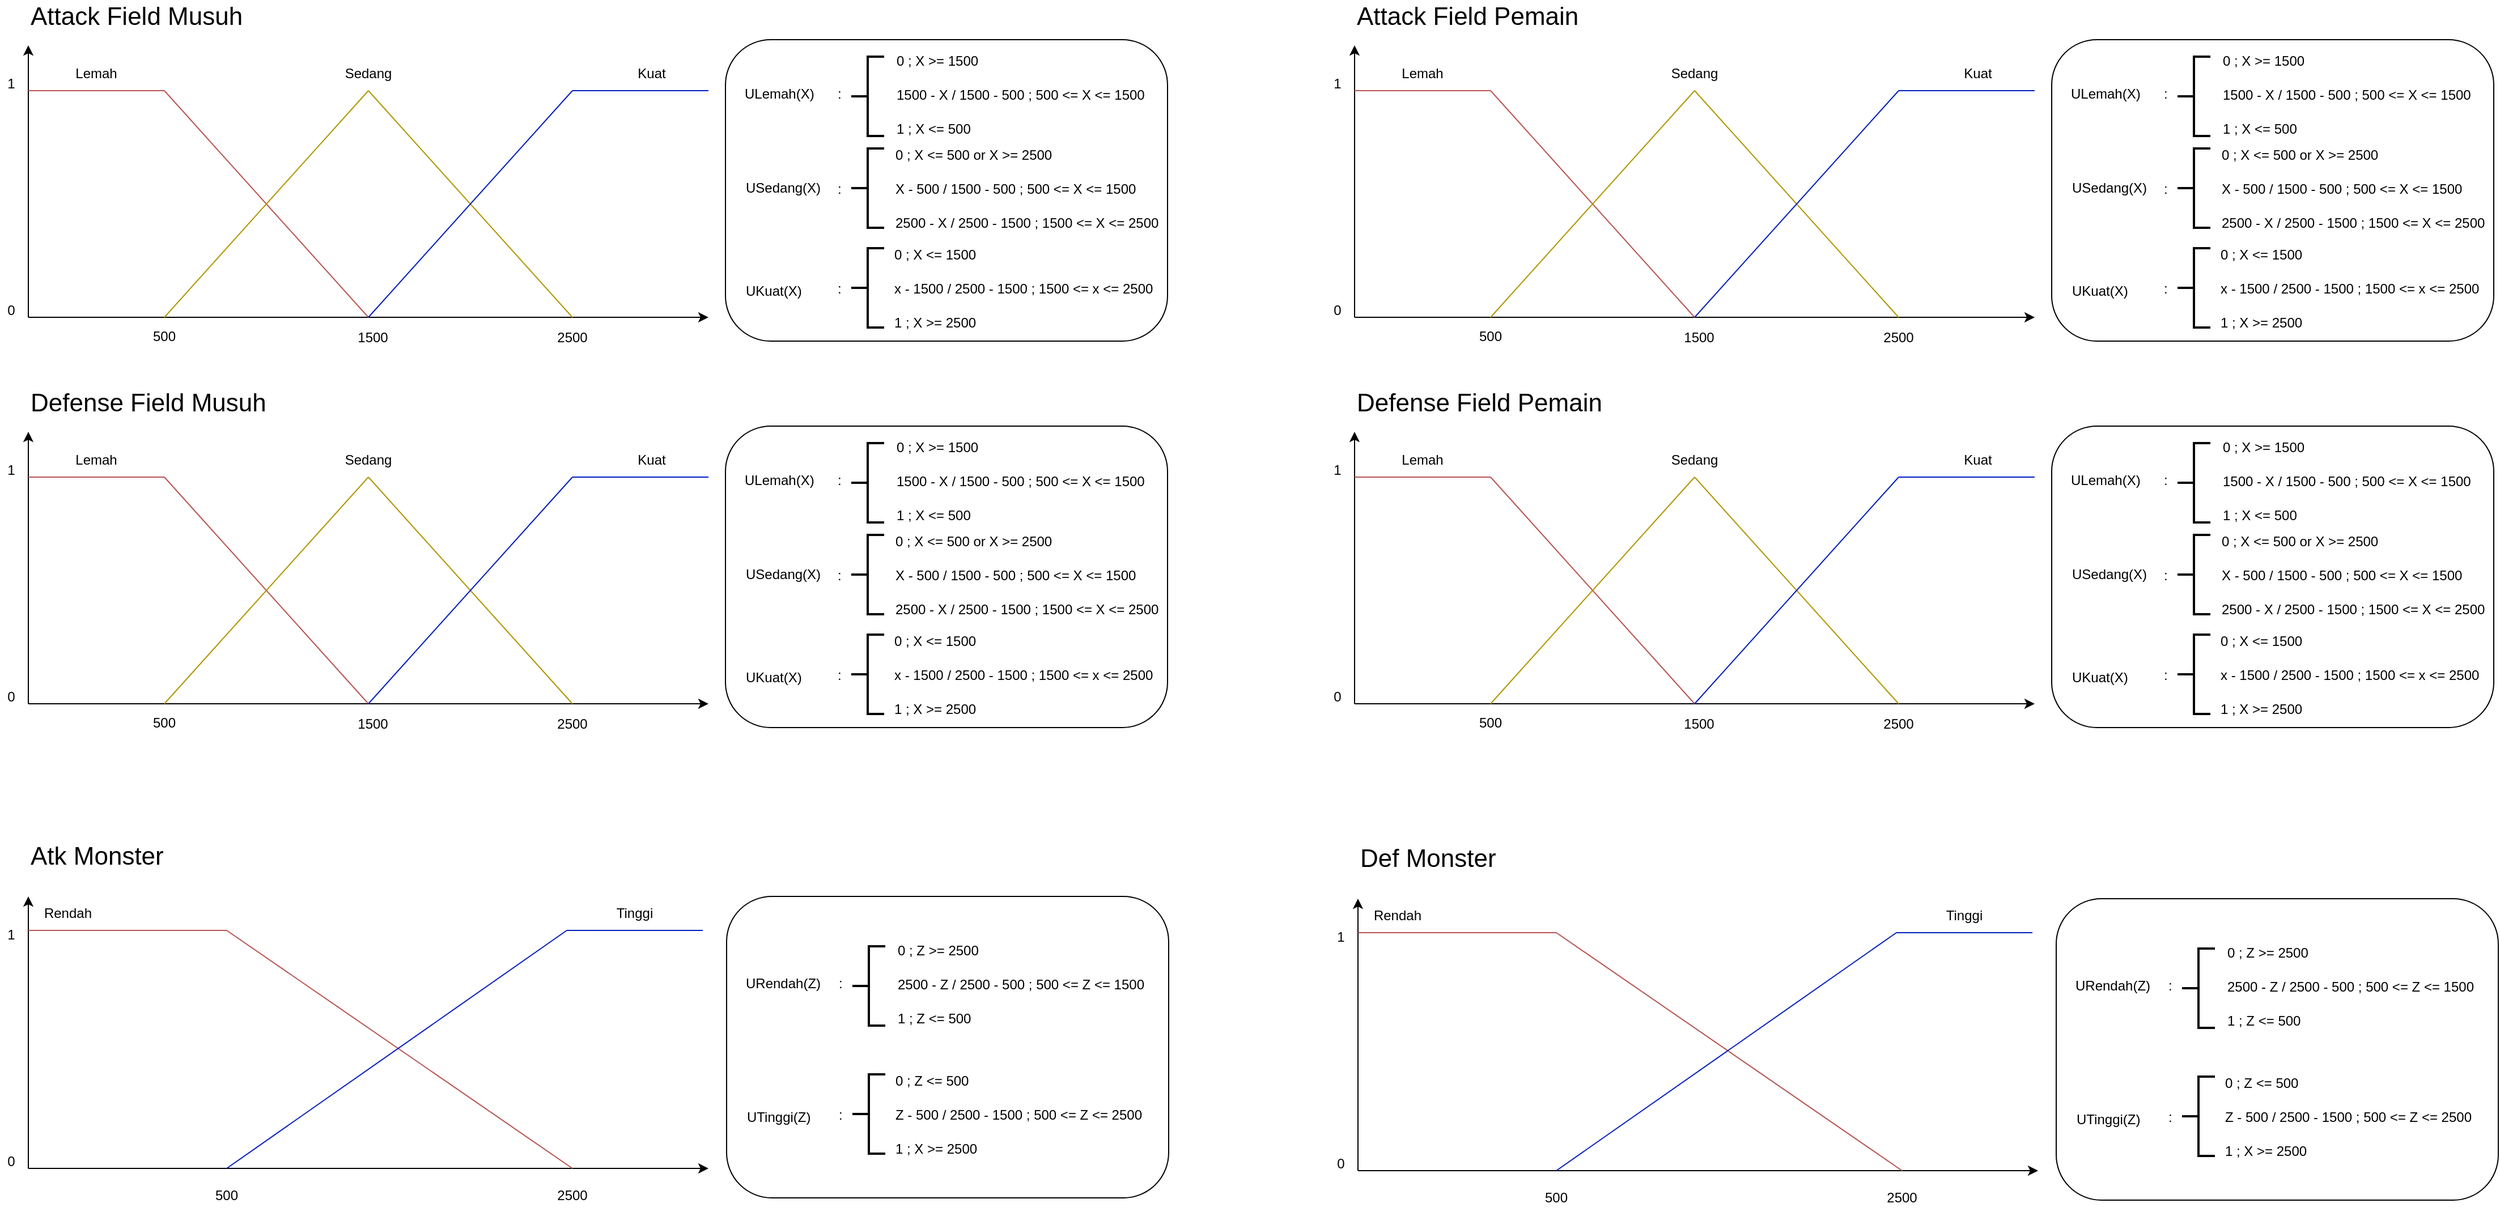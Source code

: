 <mxfile version="17.2.4" type="device"><diagram id="NbtqAC1-ZxxfNWLSunlO" name="Page-1"><mxGraphModel dx="2170" dy="1125" grid="1" gridSize="10" guides="1" tooltips="1" connect="1" arrows="1" fold="1" page="1" pageScale="1" pageWidth="827" pageHeight="1169" math="0" shadow="0"><root><mxCell id="0"/><mxCell id="1" parent="0"/><mxCell id="ImgcvTCMS_kGw3e8p2GN-28" value="" style="rounded=1;whiteSpace=wrap;html=1;fontSize=12;" vertex="1" parent="1"><mxGeometry x="680" y="74" width="390" height="266" as="geometry"/></mxCell><mxCell id="ImgcvTCMS_kGw3e8p2GN-1" value="" style="endArrow=classic;html=1;rounded=0;" edge="1" parent="1"><mxGeometry width="50" height="50" relative="1" as="geometry"><mxPoint x="65" y="319" as="sourcePoint"/><mxPoint x="65" y="79" as="targetPoint"/></mxGeometry></mxCell><mxCell id="ImgcvTCMS_kGw3e8p2GN-2" value="" style="endArrow=classic;html=1;rounded=0;" edge="1" parent="1"><mxGeometry width="50" height="50" relative="1" as="geometry"><mxPoint x="65" y="319" as="sourcePoint"/><mxPoint x="665" y="319" as="targetPoint"/></mxGeometry></mxCell><mxCell id="ImgcvTCMS_kGw3e8p2GN-3" value="0" style="text;html=1;strokeColor=none;fillColor=none;align=center;verticalAlign=middle;whiteSpace=wrap;rounded=0;" vertex="1" parent="1"><mxGeometry x="40" y="298" width="20" height="30" as="geometry"/></mxCell><mxCell id="ImgcvTCMS_kGw3e8p2GN-4" value="1" style="text;html=1;strokeColor=none;fillColor=none;align=center;verticalAlign=middle;whiteSpace=wrap;rounded=0;" vertex="1" parent="1"><mxGeometry x="40" y="98" width="20" height="30" as="geometry"/></mxCell><mxCell id="ImgcvTCMS_kGw3e8p2GN-5" value="1500" style="text;html=1;strokeColor=none;fillColor=none;align=center;verticalAlign=middle;whiteSpace=wrap;rounded=0;" vertex="1" parent="1"><mxGeometry x="339" y="322" width="60" height="30" as="geometry"/></mxCell><mxCell id="ImgcvTCMS_kGw3e8p2GN-6" value="500" style="text;html=1;strokeColor=none;fillColor=none;align=center;verticalAlign=middle;whiteSpace=wrap;rounded=0;" vertex="1" parent="1"><mxGeometry x="155" y="321" width="60" height="30" as="geometry"/></mxCell><mxCell id="ImgcvTCMS_kGw3e8p2GN-7" value="2500" style="text;html=1;strokeColor=none;fillColor=none;align=center;verticalAlign=middle;whiteSpace=wrap;rounded=0;" vertex="1" parent="1"><mxGeometry x="515" y="322" width="60" height="30" as="geometry"/></mxCell><mxCell id="ImgcvTCMS_kGw3e8p2GN-8" value="" style="endArrow=none;html=1;rounded=0;fillColor=#f8cecc;strokeColor=#b85450;" edge="1" parent="1"><mxGeometry width="50" height="50" relative="1" as="geometry"><mxPoint x="185" y="119" as="sourcePoint"/><mxPoint x="365" y="319" as="targetPoint"/></mxGeometry></mxCell><mxCell id="ImgcvTCMS_kGw3e8p2GN-9" value="" style="endArrow=none;html=1;rounded=0;fillColor=#f8cecc;strokeColor=#b85450;" edge="1" parent="1"><mxGeometry width="50" height="50" relative="1" as="geometry"><mxPoint x="65" y="119" as="sourcePoint"/><mxPoint x="185" y="119" as="targetPoint"/></mxGeometry></mxCell><mxCell id="ImgcvTCMS_kGw3e8p2GN-10" value="" style="endArrow=none;html=1;rounded=0;fillColor=#e3c800;strokeColor=#B09500;" edge="1" parent="1"><mxGeometry width="50" height="50" relative="1" as="geometry"><mxPoint x="185" y="319" as="sourcePoint"/><mxPoint x="365" y="119" as="targetPoint"/></mxGeometry></mxCell><mxCell id="ImgcvTCMS_kGw3e8p2GN-11" value="" style="endArrow=none;html=1;rounded=0;fillColor=#e3c800;strokeColor=#B09500;" edge="1" parent="1"><mxGeometry width="50" height="50" relative="1" as="geometry"><mxPoint x="545" y="319" as="sourcePoint"/><mxPoint x="365" y="119" as="targetPoint"/></mxGeometry></mxCell><mxCell id="ImgcvTCMS_kGw3e8p2GN-12" value="" style="endArrow=none;html=1;rounded=0;fillColor=#0050ef;strokeColor=#001DBC;" edge="1" parent="1"><mxGeometry width="50" height="50" relative="1" as="geometry"><mxPoint x="365" y="319" as="sourcePoint"/><mxPoint x="545" y="119" as="targetPoint"/></mxGeometry></mxCell><mxCell id="ImgcvTCMS_kGw3e8p2GN-13" value="" style="endArrow=none;html=1;rounded=0;fillColor=#0050ef;strokeColor=#001DBC;" edge="1" parent="1"><mxGeometry width="50" height="50" relative="1" as="geometry"><mxPoint x="665" y="119" as="sourcePoint"/><mxPoint x="545" y="119" as="targetPoint"/></mxGeometry></mxCell><mxCell id="ImgcvTCMS_kGw3e8p2GN-14" value="Lemah" style="text;html=1;strokeColor=none;fillColor=none;align=center;verticalAlign=middle;whiteSpace=wrap;rounded=0;" vertex="1" parent="1"><mxGeometry x="95" y="89" width="60" height="30" as="geometry"/></mxCell><mxCell id="ImgcvTCMS_kGw3e8p2GN-15" value="Sedang" style="text;html=1;strokeColor=none;fillColor=none;align=center;verticalAlign=middle;whiteSpace=wrap;rounded=0;" vertex="1" parent="1"><mxGeometry x="335" y="89" width="60" height="30" as="geometry"/></mxCell><mxCell id="ImgcvTCMS_kGw3e8p2GN-16" value="Kuat" style="text;html=1;strokeColor=none;fillColor=none;align=center;verticalAlign=middle;whiteSpace=wrap;rounded=0;" vertex="1" parent="1"><mxGeometry x="585" y="89" width="60" height="30" as="geometry"/></mxCell><mxCell id="ImgcvTCMS_kGw3e8p2GN-17" value="&lt;font style=&quot;font-size: 22px&quot;&gt;Attack Field Musuh&lt;/font&gt;" style="text;html=1;strokeColor=none;fillColor=none;align=left;verticalAlign=middle;whiteSpace=wrap;rounded=0;" vertex="1" parent="1"><mxGeometry x="65" y="39" width="210" height="30" as="geometry"/></mxCell><mxCell id="ImgcvTCMS_kGw3e8p2GN-20" value="&lt;font style=&quot;font-size: 12px&quot;&gt;ULemah(X)&lt;/font&gt;" style="text;html=1;strokeColor=none;fillColor=none;align=left;verticalAlign=middle;whiteSpace=wrap;rounded=0;fontSize=22;" vertex="1" parent="1"><mxGeometry x="695" y="109" width="60" height="19" as="geometry"/></mxCell><mxCell id="ImgcvTCMS_kGw3e8p2GN-21" value="&lt;font style=&quot;font-size: 12px&quot;&gt;USedang(X)&lt;/font&gt;" style="text;html=1;strokeColor=none;fillColor=none;align=left;verticalAlign=middle;whiteSpace=wrap;rounded=0;fontSize=22;" vertex="1" parent="1"><mxGeometry x="696" y="192" width="60" height="19" as="geometry"/></mxCell><mxCell id="ImgcvTCMS_kGw3e8p2GN-22" value="&lt;font style=&quot;font-size: 12px&quot;&gt;UKuat(X)&lt;/font&gt;" style="text;html=1;strokeColor=none;fillColor=none;align=left;verticalAlign=middle;whiteSpace=wrap;rounded=0;fontSize=22;" vertex="1" parent="1"><mxGeometry x="696" y="283.5" width="60" height="19" as="geometry"/></mxCell><mxCell id="ImgcvTCMS_kGw3e8p2GN-23" value="&lt;font style=&quot;font-size: 12px&quot;&gt;:&lt;/font&gt;" style="text;html=1;strokeColor=none;fillColor=none;align=left;verticalAlign=middle;whiteSpace=wrap;rounded=0;fontSize=22;" vertex="1" parent="1"><mxGeometry x="777" y="109" width="13" height="19" as="geometry"/></mxCell><mxCell id="ImgcvTCMS_kGw3e8p2GN-24" value="&lt;font style=&quot;font-size: 12px&quot;&gt;:&lt;/font&gt;" style="text;html=1;strokeColor=none;fillColor=none;align=left;verticalAlign=middle;whiteSpace=wrap;rounded=0;fontSize=22;" vertex="1" parent="1"><mxGeometry x="777" y="193" width="13" height="19" as="geometry"/></mxCell><mxCell id="ImgcvTCMS_kGw3e8p2GN-25" value="&lt;font style=&quot;font-size: 12px&quot;&gt;:&lt;/font&gt;" style="text;html=1;strokeColor=none;fillColor=none;align=left;verticalAlign=middle;whiteSpace=wrap;rounded=0;fontSize=22;" vertex="1" parent="1"><mxGeometry x="777" y="281" width="13" height="19" as="geometry"/></mxCell><mxCell id="ImgcvTCMS_kGw3e8p2GN-26" value="&lt;font style=&quot;font-size: 12px&quot;&gt;0 ; X &amp;gt;= 1500&lt;/font&gt;" style="text;html=1;strokeColor=none;fillColor=none;align=left;verticalAlign=middle;whiteSpace=wrap;rounded=0;fontSize=22;" vertex="1" parent="1"><mxGeometry x="829" y="80" width="130" height="19" as="geometry"/></mxCell><mxCell id="ImgcvTCMS_kGw3e8p2GN-27" value="&lt;font style=&quot;font-size: 12px&quot;&gt;1500 - X / 1500 - 500 ; 500 &amp;lt;= X &amp;lt;= 1500&lt;/font&gt;" style="text;html=1;strokeColor=none;fillColor=none;align=left;verticalAlign=middle;whiteSpace=wrap;rounded=0;fontSize=22;" vertex="1" parent="1"><mxGeometry x="829" y="110" width="230" height="19" as="geometry"/></mxCell><mxCell id="ImgcvTCMS_kGw3e8p2GN-29" value="&lt;font style=&quot;font-size: 12px&quot;&gt;1 ; X &amp;lt;= 500&lt;/font&gt;" style="text;html=1;strokeColor=none;fillColor=none;align=left;verticalAlign=middle;whiteSpace=wrap;rounded=0;fontSize=22;" vertex="1" parent="1"><mxGeometry x="829" y="140" width="130" height="19" as="geometry"/></mxCell><mxCell id="ImgcvTCMS_kGw3e8p2GN-30" value="" style="strokeWidth=2;html=1;shape=mxgraph.flowchart.annotation_2;align=left;labelPosition=right;pointerEvents=1;fontSize=12;" vertex="1" parent="1"><mxGeometry x="791" y="89" width="29" height="70" as="geometry"/></mxCell><mxCell id="ImgcvTCMS_kGw3e8p2GN-31" value="" style="strokeWidth=2;html=1;shape=mxgraph.flowchart.annotation_2;align=left;labelPosition=right;pointerEvents=1;fontSize=12;" vertex="1" parent="1"><mxGeometry x="791" y="170" width="29" height="70" as="geometry"/></mxCell><mxCell id="ImgcvTCMS_kGw3e8p2GN-32" value="" style="strokeWidth=2;html=1;shape=mxgraph.flowchart.annotation_2;align=left;labelPosition=right;pointerEvents=1;fontSize=12;" vertex="1" parent="1"><mxGeometry x="791" y="258" width="29" height="70" as="geometry"/></mxCell><mxCell id="ImgcvTCMS_kGw3e8p2GN-33" value="&lt;font style=&quot;font-size: 12px&quot;&gt;0 ; X &amp;lt;= 1500&lt;/font&gt;" style="text;html=1;strokeColor=none;fillColor=none;align=left;verticalAlign=middle;whiteSpace=wrap;rounded=0;fontSize=22;" vertex="1" parent="1"><mxGeometry x="827" y="251" width="130" height="19" as="geometry"/></mxCell><mxCell id="ImgcvTCMS_kGw3e8p2GN-34" value="&lt;font style=&quot;font-size: 12px&quot;&gt;x - 1500 / 2500 - 1500 ; 1500 &amp;lt;= x &amp;lt;= 2500&lt;/font&gt;" style="text;html=1;strokeColor=none;fillColor=none;align=left;verticalAlign=middle;whiteSpace=wrap;rounded=0;fontSize=22;" vertex="1" parent="1"><mxGeometry x="827" y="281" width="233" height="19" as="geometry"/></mxCell><mxCell id="ImgcvTCMS_kGw3e8p2GN-35" value="&lt;font style=&quot;font-size: 12px&quot;&gt;1 ; X &amp;gt;= 2500&lt;/font&gt;" style="text;html=1;strokeColor=none;fillColor=none;align=left;verticalAlign=middle;whiteSpace=wrap;rounded=0;fontSize=22;" vertex="1" parent="1"><mxGeometry x="827" y="311" width="130" height="19" as="geometry"/></mxCell><mxCell id="ImgcvTCMS_kGw3e8p2GN-36" value="&lt;font style=&quot;font-size: 12px&quot;&gt;0 ; X &amp;lt;= 500 or X &amp;gt;= 2500&lt;/font&gt;" style="text;html=1;strokeColor=none;fillColor=none;align=left;verticalAlign=middle;whiteSpace=wrap;rounded=0;fontSize=22;" vertex="1" parent="1"><mxGeometry x="828" y="163" width="222" height="19" as="geometry"/></mxCell><mxCell id="ImgcvTCMS_kGw3e8p2GN-37" value="&lt;font style=&quot;font-size: 12px&quot;&gt;X - 500 / 1500 - 500 ; 500 &amp;lt;= X &amp;lt;= 1500&lt;/font&gt;" style="text;html=1;strokeColor=none;fillColor=none;align=left;verticalAlign=middle;whiteSpace=wrap;rounded=0;fontSize=22;" vertex="1" parent="1"><mxGeometry x="828" y="193" width="230" height="19" as="geometry"/></mxCell><mxCell id="ImgcvTCMS_kGw3e8p2GN-38" value="&lt;font style=&quot;font-size: 12px&quot;&gt;2500 - X / 2500 - 1500 ; 1500 &amp;lt;= X &amp;lt;= 2500&lt;/font&gt;" style="text;html=1;strokeColor=none;fillColor=none;align=left;verticalAlign=middle;whiteSpace=wrap;rounded=0;fontSize=22;" vertex="1" parent="1"><mxGeometry x="828" y="223" width="242" height="19" as="geometry"/></mxCell><mxCell id="ImgcvTCMS_kGw3e8p2GN-75" value="" style="rounded=1;whiteSpace=wrap;html=1;fontSize=12;" vertex="1" parent="1"><mxGeometry x="680" y="415" width="390" height="266" as="geometry"/></mxCell><mxCell id="ImgcvTCMS_kGw3e8p2GN-76" value="" style="endArrow=classic;html=1;rounded=0;" edge="1" parent="1"><mxGeometry width="50" height="50" relative="1" as="geometry"><mxPoint x="65" y="660" as="sourcePoint"/><mxPoint x="65" y="420" as="targetPoint"/></mxGeometry></mxCell><mxCell id="ImgcvTCMS_kGw3e8p2GN-77" value="" style="endArrow=classic;html=1;rounded=0;" edge="1" parent="1"><mxGeometry width="50" height="50" relative="1" as="geometry"><mxPoint x="65" y="660" as="sourcePoint"/><mxPoint x="665" y="660" as="targetPoint"/></mxGeometry></mxCell><mxCell id="ImgcvTCMS_kGw3e8p2GN-78" value="0" style="text;html=1;strokeColor=none;fillColor=none;align=center;verticalAlign=middle;whiteSpace=wrap;rounded=0;" vertex="1" parent="1"><mxGeometry x="40" y="639" width="20" height="30" as="geometry"/></mxCell><mxCell id="ImgcvTCMS_kGw3e8p2GN-79" value="1" style="text;html=1;strokeColor=none;fillColor=none;align=center;verticalAlign=middle;whiteSpace=wrap;rounded=0;" vertex="1" parent="1"><mxGeometry x="40" y="439" width="20" height="30" as="geometry"/></mxCell><mxCell id="ImgcvTCMS_kGw3e8p2GN-80" value="1500" style="text;html=1;strokeColor=none;fillColor=none;align=center;verticalAlign=middle;whiteSpace=wrap;rounded=0;" vertex="1" parent="1"><mxGeometry x="339" y="663" width="60" height="30" as="geometry"/></mxCell><mxCell id="ImgcvTCMS_kGw3e8p2GN-81" value="500" style="text;html=1;strokeColor=none;fillColor=none;align=center;verticalAlign=middle;whiteSpace=wrap;rounded=0;" vertex="1" parent="1"><mxGeometry x="155" y="662" width="60" height="30" as="geometry"/></mxCell><mxCell id="ImgcvTCMS_kGw3e8p2GN-82" value="2500" style="text;html=1;strokeColor=none;fillColor=none;align=center;verticalAlign=middle;whiteSpace=wrap;rounded=0;" vertex="1" parent="1"><mxGeometry x="515" y="663" width="60" height="30" as="geometry"/></mxCell><mxCell id="ImgcvTCMS_kGw3e8p2GN-83" value="" style="endArrow=none;html=1;rounded=0;fillColor=#f8cecc;strokeColor=#b85450;" edge="1" parent="1"><mxGeometry width="50" height="50" relative="1" as="geometry"><mxPoint x="185" y="460" as="sourcePoint"/><mxPoint x="365" y="660" as="targetPoint"/></mxGeometry></mxCell><mxCell id="ImgcvTCMS_kGw3e8p2GN-84" value="" style="endArrow=none;html=1;rounded=0;fillColor=#f8cecc;strokeColor=#b85450;" edge="1" parent="1"><mxGeometry width="50" height="50" relative="1" as="geometry"><mxPoint x="65" y="460" as="sourcePoint"/><mxPoint x="185" y="460" as="targetPoint"/></mxGeometry></mxCell><mxCell id="ImgcvTCMS_kGw3e8p2GN-85" value="" style="endArrow=none;html=1;rounded=0;fillColor=#e3c800;strokeColor=#B09500;" edge="1" parent="1"><mxGeometry width="50" height="50" relative="1" as="geometry"><mxPoint x="185" y="660" as="sourcePoint"/><mxPoint x="365" y="460" as="targetPoint"/></mxGeometry></mxCell><mxCell id="ImgcvTCMS_kGw3e8p2GN-86" value="" style="endArrow=none;html=1;rounded=0;fillColor=#e3c800;strokeColor=#B09500;" edge="1" parent="1"><mxGeometry width="50" height="50" relative="1" as="geometry"><mxPoint x="545" y="660" as="sourcePoint"/><mxPoint x="365" y="460" as="targetPoint"/></mxGeometry></mxCell><mxCell id="ImgcvTCMS_kGw3e8p2GN-87" value="" style="endArrow=none;html=1;rounded=0;fillColor=#0050ef;strokeColor=#001DBC;" edge="1" parent="1"><mxGeometry width="50" height="50" relative="1" as="geometry"><mxPoint x="365" y="660" as="sourcePoint"/><mxPoint x="545" y="460" as="targetPoint"/></mxGeometry></mxCell><mxCell id="ImgcvTCMS_kGw3e8p2GN-88" value="" style="endArrow=none;html=1;rounded=0;fillColor=#0050ef;strokeColor=#001DBC;" edge="1" parent="1"><mxGeometry width="50" height="50" relative="1" as="geometry"><mxPoint x="665" y="460" as="sourcePoint"/><mxPoint x="545" y="460" as="targetPoint"/></mxGeometry></mxCell><mxCell id="ImgcvTCMS_kGw3e8p2GN-89" value="Lemah" style="text;html=1;strokeColor=none;fillColor=none;align=center;verticalAlign=middle;whiteSpace=wrap;rounded=0;" vertex="1" parent="1"><mxGeometry x="95" y="430" width="60" height="30" as="geometry"/></mxCell><mxCell id="ImgcvTCMS_kGw3e8p2GN-90" value="Sedang" style="text;html=1;strokeColor=none;fillColor=none;align=center;verticalAlign=middle;whiteSpace=wrap;rounded=0;" vertex="1" parent="1"><mxGeometry x="335" y="430" width="60" height="30" as="geometry"/></mxCell><mxCell id="ImgcvTCMS_kGw3e8p2GN-91" value="Kuat" style="text;html=1;strokeColor=none;fillColor=none;align=center;verticalAlign=middle;whiteSpace=wrap;rounded=0;" vertex="1" parent="1"><mxGeometry x="585" y="430" width="60" height="30" as="geometry"/></mxCell><mxCell id="ImgcvTCMS_kGw3e8p2GN-92" value="&lt;font style=&quot;font-size: 22px&quot;&gt;Defense Field Musuh&lt;/font&gt;" style="text;html=1;strokeColor=none;fillColor=none;align=left;verticalAlign=middle;whiteSpace=wrap;rounded=0;" vertex="1" parent="1"><mxGeometry x="65" y="380" width="255" height="30" as="geometry"/></mxCell><mxCell id="ImgcvTCMS_kGw3e8p2GN-93" value="&lt;font style=&quot;font-size: 12px&quot;&gt;ULemah(X)&lt;/font&gt;" style="text;html=1;strokeColor=none;fillColor=none;align=left;verticalAlign=middle;whiteSpace=wrap;rounded=0;fontSize=22;" vertex="1" parent="1"><mxGeometry x="695" y="450" width="60" height="19" as="geometry"/></mxCell><mxCell id="ImgcvTCMS_kGw3e8p2GN-94" value="&lt;font style=&quot;font-size: 12px&quot;&gt;USedang(X)&lt;/font&gt;" style="text;html=1;strokeColor=none;fillColor=none;align=left;verticalAlign=middle;whiteSpace=wrap;rounded=0;fontSize=22;" vertex="1" parent="1"><mxGeometry x="696" y="533" width="60" height="19" as="geometry"/></mxCell><mxCell id="ImgcvTCMS_kGw3e8p2GN-95" value="&lt;font style=&quot;font-size: 12px&quot;&gt;UKuat(X)&lt;/font&gt;" style="text;html=1;strokeColor=none;fillColor=none;align=left;verticalAlign=middle;whiteSpace=wrap;rounded=0;fontSize=22;" vertex="1" parent="1"><mxGeometry x="696" y="624.5" width="60" height="19" as="geometry"/></mxCell><mxCell id="ImgcvTCMS_kGw3e8p2GN-96" value="&lt;font style=&quot;font-size: 12px&quot;&gt;:&lt;/font&gt;" style="text;html=1;strokeColor=none;fillColor=none;align=left;verticalAlign=middle;whiteSpace=wrap;rounded=0;fontSize=22;" vertex="1" parent="1"><mxGeometry x="777" y="450" width="13" height="19" as="geometry"/></mxCell><mxCell id="ImgcvTCMS_kGw3e8p2GN-97" value="&lt;font style=&quot;font-size: 12px&quot;&gt;:&lt;/font&gt;" style="text;html=1;strokeColor=none;fillColor=none;align=left;verticalAlign=middle;whiteSpace=wrap;rounded=0;fontSize=22;" vertex="1" parent="1"><mxGeometry x="777" y="534" width="13" height="19" as="geometry"/></mxCell><mxCell id="ImgcvTCMS_kGw3e8p2GN-98" value="&lt;font style=&quot;font-size: 12px&quot;&gt;:&lt;/font&gt;" style="text;html=1;strokeColor=none;fillColor=none;align=left;verticalAlign=middle;whiteSpace=wrap;rounded=0;fontSize=22;" vertex="1" parent="1"><mxGeometry x="777" y="622" width="13" height="19" as="geometry"/></mxCell><mxCell id="ImgcvTCMS_kGw3e8p2GN-99" value="&lt;font style=&quot;font-size: 12px&quot;&gt;0 ; X &amp;gt;= 1500&lt;/font&gt;" style="text;html=1;strokeColor=none;fillColor=none;align=left;verticalAlign=middle;whiteSpace=wrap;rounded=0;fontSize=22;" vertex="1" parent="1"><mxGeometry x="829" y="421" width="130" height="19" as="geometry"/></mxCell><mxCell id="ImgcvTCMS_kGw3e8p2GN-100" value="&lt;font style=&quot;font-size: 12px&quot;&gt;1500 - X / 1500 - 500 ; 500 &amp;lt;= X &amp;lt;= 1500&lt;/font&gt;" style="text;html=1;strokeColor=none;fillColor=none;align=left;verticalAlign=middle;whiteSpace=wrap;rounded=0;fontSize=22;" vertex="1" parent="1"><mxGeometry x="829" y="451" width="230" height="19" as="geometry"/></mxCell><mxCell id="ImgcvTCMS_kGw3e8p2GN-101" value="&lt;font style=&quot;font-size: 12px&quot;&gt;1 ; X &amp;lt;= 500&lt;/font&gt;" style="text;html=1;strokeColor=none;fillColor=none;align=left;verticalAlign=middle;whiteSpace=wrap;rounded=0;fontSize=22;" vertex="1" parent="1"><mxGeometry x="829" y="481" width="130" height="19" as="geometry"/></mxCell><mxCell id="ImgcvTCMS_kGw3e8p2GN-102" value="" style="strokeWidth=2;html=1;shape=mxgraph.flowchart.annotation_2;align=left;labelPosition=right;pointerEvents=1;fontSize=12;" vertex="1" parent="1"><mxGeometry x="791" y="430" width="29" height="70" as="geometry"/></mxCell><mxCell id="ImgcvTCMS_kGw3e8p2GN-103" value="" style="strokeWidth=2;html=1;shape=mxgraph.flowchart.annotation_2;align=left;labelPosition=right;pointerEvents=1;fontSize=12;" vertex="1" parent="1"><mxGeometry x="791" y="511" width="29" height="70" as="geometry"/></mxCell><mxCell id="ImgcvTCMS_kGw3e8p2GN-104" value="" style="strokeWidth=2;html=1;shape=mxgraph.flowchart.annotation_2;align=left;labelPosition=right;pointerEvents=1;fontSize=12;" vertex="1" parent="1"><mxGeometry x="791" y="599" width="29" height="70" as="geometry"/></mxCell><mxCell id="ImgcvTCMS_kGw3e8p2GN-105" value="&lt;font style=&quot;font-size: 12px&quot;&gt;0 ; X &amp;lt;= 1500&lt;/font&gt;" style="text;html=1;strokeColor=none;fillColor=none;align=left;verticalAlign=middle;whiteSpace=wrap;rounded=0;fontSize=22;" vertex="1" parent="1"><mxGeometry x="827" y="592" width="130" height="19" as="geometry"/></mxCell><mxCell id="ImgcvTCMS_kGw3e8p2GN-106" value="&lt;font style=&quot;font-size: 12px&quot;&gt;x - 1500 / 2500 - 1500 ; 1500 &amp;lt;= x &amp;lt;= 2500&lt;/font&gt;" style="text;html=1;strokeColor=none;fillColor=none;align=left;verticalAlign=middle;whiteSpace=wrap;rounded=0;fontSize=22;" vertex="1" parent="1"><mxGeometry x="827" y="622" width="233" height="19" as="geometry"/></mxCell><mxCell id="ImgcvTCMS_kGw3e8p2GN-107" value="&lt;font style=&quot;font-size: 12px&quot;&gt;1 ; X &amp;gt;= 2500&lt;/font&gt;" style="text;html=1;strokeColor=none;fillColor=none;align=left;verticalAlign=middle;whiteSpace=wrap;rounded=0;fontSize=22;" vertex="1" parent="1"><mxGeometry x="827" y="652" width="130" height="19" as="geometry"/></mxCell><mxCell id="ImgcvTCMS_kGw3e8p2GN-108" value="&lt;font style=&quot;font-size: 12px&quot;&gt;0 ; X &amp;lt;= 500 or X &amp;gt;= 2500&lt;/font&gt;" style="text;html=1;strokeColor=none;fillColor=none;align=left;verticalAlign=middle;whiteSpace=wrap;rounded=0;fontSize=22;" vertex="1" parent="1"><mxGeometry x="828" y="504" width="222" height="19" as="geometry"/></mxCell><mxCell id="ImgcvTCMS_kGw3e8p2GN-109" value="&lt;font style=&quot;font-size: 12px&quot;&gt;X - 500 / 1500 - 500 ; 500 &amp;lt;= X &amp;lt;= 1500&lt;/font&gt;" style="text;html=1;strokeColor=none;fillColor=none;align=left;verticalAlign=middle;whiteSpace=wrap;rounded=0;fontSize=22;" vertex="1" parent="1"><mxGeometry x="828" y="534" width="230" height="19" as="geometry"/></mxCell><mxCell id="ImgcvTCMS_kGw3e8p2GN-110" value="&lt;font style=&quot;font-size: 12px&quot;&gt;2500 - X / 2500 - 1500 ; 1500 &amp;lt;= X &amp;lt;= 2500&lt;/font&gt;" style="text;html=1;strokeColor=none;fillColor=none;align=left;verticalAlign=middle;whiteSpace=wrap;rounded=0;fontSize=22;" vertex="1" parent="1"><mxGeometry x="828" y="564" width="242" height="19" as="geometry"/></mxCell><mxCell id="ImgcvTCMS_kGw3e8p2GN-111" value="" style="rounded=1;whiteSpace=wrap;html=1;fontSize=12;" vertex="1" parent="1"><mxGeometry x="1850" y="74" width="390" height="266" as="geometry"/></mxCell><mxCell id="ImgcvTCMS_kGw3e8p2GN-112" value="" style="endArrow=classic;html=1;rounded=0;" edge="1" parent="1"><mxGeometry width="50" height="50" relative="1" as="geometry"><mxPoint x="1235" y="319" as="sourcePoint"/><mxPoint x="1235" y="79" as="targetPoint"/></mxGeometry></mxCell><mxCell id="ImgcvTCMS_kGw3e8p2GN-113" value="" style="endArrow=classic;html=1;rounded=0;" edge="1" parent="1"><mxGeometry width="50" height="50" relative="1" as="geometry"><mxPoint x="1235" y="319" as="sourcePoint"/><mxPoint x="1835" y="319" as="targetPoint"/></mxGeometry></mxCell><mxCell id="ImgcvTCMS_kGw3e8p2GN-114" value="0" style="text;html=1;strokeColor=none;fillColor=none;align=center;verticalAlign=middle;whiteSpace=wrap;rounded=0;" vertex="1" parent="1"><mxGeometry x="1210" y="298" width="20" height="30" as="geometry"/></mxCell><mxCell id="ImgcvTCMS_kGw3e8p2GN-115" value="1" style="text;html=1;strokeColor=none;fillColor=none;align=center;verticalAlign=middle;whiteSpace=wrap;rounded=0;" vertex="1" parent="1"><mxGeometry x="1210" y="98" width="20" height="30" as="geometry"/></mxCell><mxCell id="ImgcvTCMS_kGw3e8p2GN-116" value="1500" style="text;html=1;strokeColor=none;fillColor=none;align=center;verticalAlign=middle;whiteSpace=wrap;rounded=0;" vertex="1" parent="1"><mxGeometry x="1509" y="322" width="60" height="30" as="geometry"/></mxCell><mxCell id="ImgcvTCMS_kGw3e8p2GN-117" value="500" style="text;html=1;strokeColor=none;fillColor=none;align=center;verticalAlign=middle;whiteSpace=wrap;rounded=0;" vertex="1" parent="1"><mxGeometry x="1325" y="321" width="60" height="30" as="geometry"/></mxCell><mxCell id="ImgcvTCMS_kGw3e8p2GN-118" value="2500" style="text;html=1;strokeColor=none;fillColor=none;align=center;verticalAlign=middle;whiteSpace=wrap;rounded=0;" vertex="1" parent="1"><mxGeometry x="1685" y="322" width="60" height="30" as="geometry"/></mxCell><mxCell id="ImgcvTCMS_kGw3e8p2GN-119" value="" style="endArrow=none;html=1;rounded=0;fillColor=#f8cecc;strokeColor=#b85450;" edge="1" parent="1"><mxGeometry width="50" height="50" relative="1" as="geometry"><mxPoint x="1355" y="119" as="sourcePoint"/><mxPoint x="1535" y="319" as="targetPoint"/></mxGeometry></mxCell><mxCell id="ImgcvTCMS_kGw3e8p2GN-120" value="" style="endArrow=none;html=1;rounded=0;fillColor=#f8cecc;strokeColor=#b85450;" edge="1" parent="1"><mxGeometry width="50" height="50" relative="1" as="geometry"><mxPoint x="1235" y="119" as="sourcePoint"/><mxPoint x="1355" y="119" as="targetPoint"/></mxGeometry></mxCell><mxCell id="ImgcvTCMS_kGw3e8p2GN-121" value="" style="endArrow=none;html=1;rounded=0;fillColor=#e3c800;strokeColor=#B09500;" edge="1" parent="1"><mxGeometry width="50" height="50" relative="1" as="geometry"><mxPoint x="1355" y="319" as="sourcePoint"/><mxPoint x="1535" y="119" as="targetPoint"/></mxGeometry></mxCell><mxCell id="ImgcvTCMS_kGw3e8p2GN-122" value="" style="endArrow=none;html=1;rounded=0;fillColor=#e3c800;strokeColor=#B09500;" edge="1" parent="1"><mxGeometry width="50" height="50" relative="1" as="geometry"><mxPoint x="1715" y="319" as="sourcePoint"/><mxPoint x="1535" y="119" as="targetPoint"/></mxGeometry></mxCell><mxCell id="ImgcvTCMS_kGw3e8p2GN-123" value="" style="endArrow=none;html=1;rounded=0;fillColor=#0050ef;strokeColor=#001DBC;" edge="1" parent="1"><mxGeometry width="50" height="50" relative="1" as="geometry"><mxPoint x="1535" y="319" as="sourcePoint"/><mxPoint x="1715" y="119" as="targetPoint"/></mxGeometry></mxCell><mxCell id="ImgcvTCMS_kGw3e8p2GN-124" value="" style="endArrow=none;html=1;rounded=0;fillColor=#0050ef;strokeColor=#001DBC;" edge="1" parent="1"><mxGeometry width="50" height="50" relative="1" as="geometry"><mxPoint x="1835" y="119" as="sourcePoint"/><mxPoint x="1715" y="119" as="targetPoint"/></mxGeometry></mxCell><mxCell id="ImgcvTCMS_kGw3e8p2GN-125" value="Lemah" style="text;html=1;strokeColor=none;fillColor=none;align=center;verticalAlign=middle;whiteSpace=wrap;rounded=0;" vertex="1" parent="1"><mxGeometry x="1265" y="89" width="60" height="30" as="geometry"/></mxCell><mxCell id="ImgcvTCMS_kGw3e8p2GN-126" value="Sedang" style="text;html=1;strokeColor=none;fillColor=none;align=center;verticalAlign=middle;whiteSpace=wrap;rounded=0;" vertex="1" parent="1"><mxGeometry x="1505" y="89" width="60" height="30" as="geometry"/></mxCell><mxCell id="ImgcvTCMS_kGw3e8p2GN-127" value="Kuat" style="text;html=1;strokeColor=none;fillColor=none;align=center;verticalAlign=middle;whiteSpace=wrap;rounded=0;" vertex="1" parent="1"><mxGeometry x="1755" y="89" width="60" height="30" as="geometry"/></mxCell><mxCell id="ImgcvTCMS_kGw3e8p2GN-128" value="&lt;font style=&quot;font-size: 22px&quot;&gt;Attack Field Pemain&lt;/font&gt;" style="text;html=1;strokeColor=none;fillColor=none;align=left;verticalAlign=middle;whiteSpace=wrap;rounded=0;" vertex="1" parent="1"><mxGeometry x="1235" y="39" width="210" height="30" as="geometry"/></mxCell><mxCell id="ImgcvTCMS_kGw3e8p2GN-129" value="&lt;font style=&quot;font-size: 12px&quot;&gt;ULemah(X)&lt;/font&gt;" style="text;html=1;strokeColor=none;fillColor=none;align=left;verticalAlign=middle;whiteSpace=wrap;rounded=0;fontSize=22;" vertex="1" parent="1"><mxGeometry x="1865" y="109" width="60" height="19" as="geometry"/></mxCell><mxCell id="ImgcvTCMS_kGw3e8p2GN-130" value="&lt;font style=&quot;font-size: 12px&quot;&gt;USedang(X)&lt;/font&gt;" style="text;html=1;strokeColor=none;fillColor=none;align=left;verticalAlign=middle;whiteSpace=wrap;rounded=0;fontSize=22;" vertex="1" parent="1"><mxGeometry x="1866" y="192" width="60" height="19" as="geometry"/></mxCell><mxCell id="ImgcvTCMS_kGw3e8p2GN-131" value="&lt;font style=&quot;font-size: 12px&quot;&gt;UKuat(X)&lt;/font&gt;" style="text;html=1;strokeColor=none;fillColor=none;align=left;verticalAlign=middle;whiteSpace=wrap;rounded=0;fontSize=22;" vertex="1" parent="1"><mxGeometry x="1866" y="283.5" width="60" height="19" as="geometry"/></mxCell><mxCell id="ImgcvTCMS_kGw3e8p2GN-132" value="&lt;font style=&quot;font-size: 12px&quot;&gt;:&lt;/font&gt;" style="text;html=1;strokeColor=none;fillColor=none;align=left;verticalAlign=middle;whiteSpace=wrap;rounded=0;fontSize=22;" vertex="1" parent="1"><mxGeometry x="1947" y="109" width="13" height="19" as="geometry"/></mxCell><mxCell id="ImgcvTCMS_kGw3e8p2GN-133" value="&lt;font style=&quot;font-size: 12px&quot;&gt;:&lt;/font&gt;" style="text;html=1;strokeColor=none;fillColor=none;align=left;verticalAlign=middle;whiteSpace=wrap;rounded=0;fontSize=22;" vertex="1" parent="1"><mxGeometry x="1947" y="193" width="13" height="19" as="geometry"/></mxCell><mxCell id="ImgcvTCMS_kGw3e8p2GN-134" value="&lt;font style=&quot;font-size: 12px&quot;&gt;:&lt;/font&gt;" style="text;html=1;strokeColor=none;fillColor=none;align=left;verticalAlign=middle;whiteSpace=wrap;rounded=0;fontSize=22;" vertex="1" parent="1"><mxGeometry x="1947" y="281" width="13" height="19" as="geometry"/></mxCell><mxCell id="ImgcvTCMS_kGw3e8p2GN-135" value="&lt;font style=&quot;font-size: 12px&quot;&gt;0 ; X &amp;gt;= 1500&lt;/font&gt;" style="text;html=1;strokeColor=none;fillColor=none;align=left;verticalAlign=middle;whiteSpace=wrap;rounded=0;fontSize=22;" vertex="1" parent="1"><mxGeometry x="1999" y="80" width="130" height="19" as="geometry"/></mxCell><mxCell id="ImgcvTCMS_kGw3e8p2GN-136" value="&lt;font style=&quot;font-size: 12px&quot;&gt;1500 - X / 1500 - 500 ; 500 &amp;lt;= X &amp;lt;= 1500&lt;/font&gt;" style="text;html=1;strokeColor=none;fillColor=none;align=left;verticalAlign=middle;whiteSpace=wrap;rounded=0;fontSize=22;" vertex="1" parent="1"><mxGeometry x="1999" y="110" width="230" height="19" as="geometry"/></mxCell><mxCell id="ImgcvTCMS_kGw3e8p2GN-137" value="&lt;font style=&quot;font-size: 12px&quot;&gt;1 ; X &amp;lt;= 500&lt;/font&gt;" style="text;html=1;strokeColor=none;fillColor=none;align=left;verticalAlign=middle;whiteSpace=wrap;rounded=0;fontSize=22;" vertex="1" parent="1"><mxGeometry x="1999" y="140" width="130" height="19" as="geometry"/></mxCell><mxCell id="ImgcvTCMS_kGw3e8p2GN-138" value="" style="strokeWidth=2;html=1;shape=mxgraph.flowchart.annotation_2;align=left;labelPosition=right;pointerEvents=1;fontSize=12;" vertex="1" parent="1"><mxGeometry x="1961" y="89" width="29" height="70" as="geometry"/></mxCell><mxCell id="ImgcvTCMS_kGw3e8p2GN-139" value="" style="strokeWidth=2;html=1;shape=mxgraph.flowchart.annotation_2;align=left;labelPosition=right;pointerEvents=1;fontSize=12;" vertex="1" parent="1"><mxGeometry x="1961" y="170" width="29" height="70" as="geometry"/></mxCell><mxCell id="ImgcvTCMS_kGw3e8p2GN-140" value="" style="strokeWidth=2;html=1;shape=mxgraph.flowchart.annotation_2;align=left;labelPosition=right;pointerEvents=1;fontSize=12;" vertex="1" parent="1"><mxGeometry x="1961" y="258" width="29" height="70" as="geometry"/></mxCell><mxCell id="ImgcvTCMS_kGw3e8p2GN-141" value="&lt;font style=&quot;font-size: 12px&quot;&gt;0 ; X &amp;lt;= 1500&lt;/font&gt;" style="text;html=1;strokeColor=none;fillColor=none;align=left;verticalAlign=middle;whiteSpace=wrap;rounded=0;fontSize=22;" vertex="1" parent="1"><mxGeometry x="1997" y="251" width="130" height="19" as="geometry"/></mxCell><mxCell id="ImgcvTCMS_kGw3e8p2GN-142" value="&lt;font style=&quot;font-size: 12px&quot;&gt;x - 1500 / 2500 - 1500 ; 1500 &amp;lt;= x &amp;lt;= 2500&lt;/font&gt;" style="text;html=1;strokeColor=none;fillColor=none;align=left;verticalAlign=middle;whiteSpace=wrap;rounded=0;fontSize=22;" vertex="1" parent="1"><mxGeometry x="1997" y="281" width="233" height="19" as="geometry"/></mxCell><mxCell id="ImgcvTCMS_kGw3e8p2GN-143" value="&lt;font style=&quot;font-size: 12px&quot;&gt;1 ; X &amp;gt;= 2500&lt;/font&gt;" style="text;html=1;strokeColor=none;fillColor=none;align=left;verticalAlign=middle;whiteSpace=wrap;rounded=0;fontSize=22;" vertex="1" parent="1"><mxGeometry x="1997" y="311" width="130" height="19" as="geometry"/></mxCell><mxCell id="ImgcvTCMS_kGw3e8p2GN-144" value="&lt;font style=&quot;font-size: 12px&quot;&gt;0 ; X &amp;lt;= 500 or X &amp;gt;= 2500&lt;/font&gt;" style="text;html=1;strokeColor=none;fillColor=none;align=left;verticalAlign=middle;whiteSpace=wrap;rounded=0;fontSize=22;" vertex="1" parent="1"><mxGeometry x="1998" y="163" width="222" height="19" as="geometry"/></mxCell><mxCell id="ImgcvTCMS_kGw3e8p2GN-145" value="&lt;font style=&quot;font-size: 12px&quot;&gt;X - 500 / 1500 - 500 ; 500 &amp;lt;= X &amp;lt;= 1500&lt;/font&gt;" style="text;html=1;strokeColor=none;fillColor=none;align=left;verticalAlign=middle;whiteSpace=wrap;rounded=0;fontSize=22;" vertex="1" parent="1"><mxGeometry x="1998" y="193" width="230" height="19" as="geometry"/></mxCell><mxCell id="ImgcvTCMS_kGw3e8p2GN-146" value="&lt;font style=&quot;font-size: 12px&quot;&gt;2500 - X / 2500 - 1500 ; 1500 &amp;lt;= X &amp;lt;= 2500&lt;/font&gt;" style="text;html=1;strokeColor=none;fillColor=none;align=left;verticalAlign=middle;whiteSpace=wrap;rounded=0;fontSize=22;" vertex="1" parent="1"><mxGeometry x="1998" y="223" width="242" height="19" as="geometry"/></mxCell><mxCell id="ImgcvTCMS_kGw3e8p2GN-147" value="" style="rounded=1;whiteSpace=wrap;html=1;fontSize=12;" vertex="1" parent="1"><mxGeometry x="1850" y="415" width="390" height="266" as="geometry"/></mxCell><mxCell id="ImgcvTCMS_kGw3e8p2GN-148" value="" style="endArrow=classic;html=1;rounded=0;" edge="1" parent="1"><mxGeometry width="50" height="50" relative="1" as="geometry"><mxPoint x="1235" y="660" as="sourcePoint"/><mxPoint x="1235" y="420" as="targetPoint"/></mxGeometry></mxCell><mxCell id="ImgcvTCMS_kGw3e8p2GN-149" value="" style="endArrow=classic;html=1;rounded=0;" edge="1" parent="1"><mxGeometry width="50" height="50" relative="1" as="geometry"><mxPoint x="1235" y="660" as="sourcePoint"/><mxPoint x="1835" y="660" as="targetPoint"/></mxGeometry></mxCell><mxCell id="ImgcvTCMS_kGw3e8p2GN-150" value="0" style="text;html=1;strokeColor=none;fillColor=none;align=center;verticalAlign=middle;whiteSpace=wrap;rounded=0;" vertex="1" parent="1"><mxGeometry x="1210" y="639" width="20" height="30" as="geometry"/></mxCell><mxCell id="ImgcvTCMS_kGw3e8p2GN-151" value="1" style="text;html=1;strokeColor=none;fillColor=none;align=center;verticalAlign=middle;whiteSpace=wrap;rounded=0;" vertex="1" parent="1"><mxGeometry x="1210" y="439" width="20" height="30" as="geometry"/></mxCell><mxCell id="ImgcvTCMS_kGw3e8p2GN-152" value="1500" style="text;html=1;strokeColor=none;fillColor=none;align=center;verticalAlign=middle;whiteSpace=wrap;rounded=0;" vertex="1" parent="1"><mxGeometry x="1509" y="663" width="60" height="30" as="geometry"/></mxCell><mxCell id="ImgcvTCMS_kGw3e8p2GN-153" value="500" style="text;html=1;strokeColor=none;fillColor=none;align=center;verticalAlign=middle;whiteSpace=wrap;rounded=0;" vertex="1" parent="1"><mxGeometry x="1325" y="662" width="60" height="30" as="geometry"/></mxCell><mxCell id="ImgcvTCMS_kGw3e8p2GN-154" value="2500" style="text;html=1;strokeColor=none;fillColor=none;align=center;verticalAlign=middle;whiteSpace=wrap;rounded=0;" vertex="1" parent="1"><mxGeometry x="1685" y="663" width="60" height="30" as="geometry"/></mxCell><mxCell id="ImgcvTCMS_kGw3e8p2GN-155" value="" style="endArrow=none;html=1;rounded=0;fillColor=#f8cecc;strokeColor=#b85450;" edge="1" parent="1"><mxGeometry width="50" height="50" relative="1" as="geometry"><mxPoint x="1355" y="460" as="sourcePoint"/><mxPoint x="1535" y="660" as="targetPoint"/></mxGeometry></mxCell><mxCell id="ImgcvTCMS_kGw3e8p2GN-156" value="" style="endArrow=none;html=1;rounded=0;fillColor=#f8cecc;strokeColor=#b85450;" edge="1" parent="1"><mxGeometry width="50" height="50" relative="1" as="geometry"><mxPoint x="1235" y="460" as="sourcePoint"/><mxPoint x="1355" y="460" as="targetPoint"/></mxGeometry></mxCell><mxCell id="ImgcvTCMS_kGw3e8p2GN-157" value="" style="endArrow=none;html=1;rounded=0;fillColor=#e3c800;strokeColor=#B09500;" edge="1" parent="1"><mxGeometry width="50" height="50" relative="1" as="geometry"><mxPoint x="1355" y="660" as="sourcePoint"/><mxPoint x="1535" y="460" as="targetPoint"/></mxGeometry></mxCell><mxCell id="ImgcvTCMS_kGw3e8p2GN-158" value="" style="endArrow=none;html=1;rounded=0;fillColor=#e3c800;strokeColor=#B09500;" edge="1" parent="1"><mxGeometry width="50" height="50" relative="1" as="geometry"><mxPoint x="1715" y="660" as="sourcePoint"/><mxPoint x="1535" y="460" as="targetPoint"/></mxGeometry></mxCell><mxCell id="ImgcvTCMS_kGw3e8p2GN-159" value="" style="endArrow=none;html=1;rounded=0;fillColor=#0050ef;strokeColor=#001DBC;" edge="1" parent="1"><mxGeometry width="50" height="50" relative="1" as="geometry"><mxPoint x="1535" y="660" as="sourcePoint"/><mxPoint x="1715" y="460" as="targetPoint"/></mxGeometry></mxCell><mxCell id="ImgcvTCMS_kGw3e8p2GN-160" value="" style="endArrow=none;html=1;rounded=0;fillColor=#0050ef;strokeColor=#001DBC;" edge="1" parent="1"><mxGeometry width="50" height="50" relative="1" as="geometry"><mxPoint x="1835" y="460" as="sourcePoint"/><mxPoint x="1715" y="460" as="targetPoint"/></mxGeometry></mxCell><mxCell id="ImgcvTCMS_kGw3e8p2GN-161" value="Lemah" style="text;html=1;strokeColor=none;fillColor=none;align=center;verticalAlign=middle;whiteSpace=wrap;rounded=0;" vertex="1" parent="1"><mxGeometry x="1265" y="430" width="60" height="30" as="geometry"/></mxCell><mxCell id="ImgcvTCMS_kGw3e8p2GN-162" value="Sedang" style="text;html=1;strokeColor=none;fillColor=none;align=center;verticalAlign=middle;whiteSpace=wrap;rounded=0;" vertex="1" parent="1"><mxGeometry x="1505" y="430" width="60" height="30" as="geometry"/></mxCell><mxCell id="ImgcvTCMS_kGw3e8p2GN-163" value="Kuat" style="text;html=1;strokeColor=none;fillColor=none;align=center;verticalAlign=middle;whiteSpace=wrap;rounded=0;" vertex="1" parent="1"><mxGeometry x="1755" y="430" width="60" height="30" as="geometry"/></mxCell><mxCell id="ImgcvTCMS_kGw3e8p2GN-164" value="&lt;font style=&quot;font-size: 22px&quot;&gt;Defense Field Pemain&lt;/font&gt;" style="text;html=1;strokeColor=none;fillColor=none;align=left;verticalAlign=middle;whiteSpace=wrap;rounded=0;" vertex="1" parent="1"><mxGeometry x="1235" y="380" width="255" height="30" as="geometry"/></mxCell><mxCell id="ImgcvTCMS_kGw3e8p2GN-165" value="&lt;font style=&quot;font-size: 12px&quot;&gt;ULemah(X)&lt;/font&gt;" style="text;html=1;strokeColor=none;fillColor=none;align=left;verticalAlign=middle;whiteSpace=wrap;rounded=0;fontSize=22;" vertex="1" parent="1"><mxGeometry x="1865" y="450" width="60" height="19" as="geometry"/></mxCell><mxCell id="ImgcvTCMS_kGw3e8p2GN-166" value="&lt;font style=&quot;font-size: 12px&quot;&gt;USedang(X)&lt;/font&gt;" style="text;html=1;strokeColor=none;fillColor=none;align=left;verticalAlign=middle;whiteSpace=wrap;rounded=0;fontSize=22;" vertex="1" parent="1"><mxGeometry x="1866" y="533" width="60" height="19" as="geometry"/></mxCell><mxCell id="ImgcvTCMS_kGw3e8p2GN-167" value="&lt;font style=&quot;font-size: 12px&quot;&gt;UKuat(X)&lt;/font&gt;" style="text;html=1;strokeColor=none;fillColor=none;align=left;verticalAlign=middle;whiteSpace=wrap;rounded=0;fontSize=22;" vertex="1" parent="1"><mxGeometry x="1866" y="624.5" width="60" height="19" as="geometry"/></mxCell><mxCell id="ImgcvTCMS_kGw3e8p2GN-168" value="&lt;font style=&quot;font-size: 12px&quot;&gt;:&lt;/font&gt;" style="text;html=1;strokeColor=none;fillColor=none;align=left;verticalAlign=middle;whiteSpace=wrap;rounded=0;fontSize=22;" vertex="1" parent="1"><mxGeometry x="1947" y="450" width="13" height="19" as="geometry"/></mxCell><mxCell id="ImgcvTCMS_kGw3e8p2GN-169" value="&lt;font style=&quot;font-size: 12px&quot;&gt;:&lt;/font&gt;" style="text;html=1;strokeColor=none;fillColor=none;align=left;verticalAlign=middle;whiteSpace=wrap;rounded=0;fontSize=22;" vertex="1" parent="1"><mxGeometry x="1947" y="534" width="13" height="19" as="geometry"/></mxCell><mxCell id="ImgcvTCMS_kGw3e8p2GN-170" value="&lt;font style=&quot;font-size: 12px&quot;&gt;:&lt;/font&gt;" style="text;html=1;strokeColor=none;fillColor=none;align=left;verticalAlign=middle;whiteSpace=wrap;rounded=0;fontSize=22;" vertex="1" parent="1"><mxGeometry x="1947" y="622" width="13" height="19" as="geometry"/></mxCell><mxCell id="ImgcvTCMS_kGw3e8p2GN-171" value="&lt;font style=&quot;font-size: 12px&quot;&gt;0 ; X &amp;gt;= 1500&lt;/font&gt;" style="text;html=1;strokeColor=none;fillColor=none;align=left;verticalAlign=middle;whiteSpace=wrap;rounded=0;fontSize=22;" vertex="1" parent="1"><mxGeometry x="1999" y="421" width="130" height="19" as="geometry"/></mxCell><mxCell id="ImgcvTCMS_kGw3e8p2GN-172" value="&lt;font style=&quot;font-size: 12px&quot;&gt;1500 - X / 1500 - 500 ; 500 &amp;lt;= X &amp;lt;= 1500&lt;/font&gt;" style="text;html=1;strokeColor=none;fillColor=none;align=left;verticalAlign=middle;whiteSpace=wrap;rounded=0;fontSize=22;" vertex="1" parent="1"><mxGeometry x="1999" y="451" width="230" height="19" as="geometry"/></mxCell><mxCell id="ImgcvTCMS_kGw3e8p2GN-173" value="&lt;font style=&quot;font-size: 12px&quot;&gt;1 ; X &amp;lt;= 500&lt;/font&gt;" style="text;html=1;strokeColor=none;fillColor=none;align=left;verticalAlign=middle;whiteSpace=wrap;rounded=0;fontSize=22;" vertex="1" parent="1"><mxGeometry x="1999" y="481" width="130" height="19" as="geometry"/></mxCell><mxCell id="ImgcvTCMS_kGw3e8p2GN-174" value="" style="strokeWidth=2;html=1;shape=mxgraph.flowchart.annotation_2;align=left;labelPosition=right;pointerEvents=1;fontSize=12;" vertex="1" parent="1"><mxGeometry x="1961" y="430" width="29" height="70" as="geometry"/></mxCell><mxCell id="ImgcvTCMS_kGw3e8p2GN-175" value="" style="strokeWidth=2;html=1;shape=mxgraph.flowchart.annotation_2;align=left;labelPosition=right;pointerEvents=1;fontSize=12;" vertex="1" parent="1"><mxGeometry x="1961" y="511" width="29" height="70" as="geometry"/></mxCell><mxCell id="ImgcvTCMS_kGw3e8p2GN-176" value="" style="strokeWidth=2;html=1;shape=mxgraph.flowchart.annotation_2;align=left;labelPosition=right;pointerEvents=1;fontSize=12;" vertex="1" parent="1"><mxGeometry x="1961" y="599" width="29" height="70" as="geometry"/></mxCell><mxCell id="ImgcvTCMS_kGw3e8p2GN-177" value="&lt;font style=&quot;font-size: 12px&quot;&gt;0 ; X &amp;lt;= 1500&lt;/font&gt;" style="text;html=1;strokeColor=none;fillColor=none;align=left;verticalAlign=middle;whiteSpace=wrap;rounded=0;fontSize=22;" vertex="1" parent="1"><mxGeometry x="1997" y="592" width="130" height="19" as="geometry"/></mxCell><mxCell id="ImgcvTCMS_kGw3e8p2GN-178" value="&lt;font style=&quot;font-size: 12px&quot;&gt;x - 1500 / 2500 - 1500 ; 1500 &amp;lt;= x &amp;lt;= 2500&lt;/font&gt;" style="text;html=1;strokeColor=none;fillColor=none;align=left;verticalAlign=middle;whiteSpace=wrap;rounded=0;fontSize=22;" vertex="1" parent="1"><mxGeometry x="1997" y="622" width="233" height="19" as="geometry"/></mxCell><mxCell id="ImgcvTCMS_kGw3e8p2GN-179" value="&lt;font style=&quot;font-size: 12px&quot;&gt;1 ; X &amp;gt;= 2500&lt;/font&gt;" style="text;html=1;strokeColor=none;fillColor=none;align=left;verticalAlign=middle;whiteSpace=wrap;rounded=0;fontSize=22;" vertex="1" parent="1"><mxGeometry x="1997" y="652" width="130" height="19" as="geometry"/></mxCell><mxCell id="ImgcvTCMS_kGw3e8p2GN-180" value="&lt;font style=&quot;font-size: 12px&quot;&gt;0 ; X &amp;lt;= 500 or X &amp;gt;= 2500&lt;/font&gt;" style="text;html=1;strokeColor=none;fillColor=none;align=left;verticalAlign=middle;whiteSpace=wrap;rounded=0;fontSize=22;" vertex="1" parent="1"><mxGeometry x="1998" y="504" width="222" height="19" as="geometry"/></mxCell><mxCell id="ImgcvTCMS_kGw3e8p2GN-181" value="&lt;font style=&quot;font-size: 12px&quot;&gt;X - 500 / 1500 - 500 ; 500 &amp;lt;= X &amp;lt;= 1500&lt;/font&gt;" style="text;html=1;strokeColor=none;fillColor=none;align=left;verticalAlign=middle;whiteSpace=wrap;rounded=0;fontSize=22;" vertex="1" parent="1"><mxGeometry x="1998" y="534" width="230" height="19" as="geometry"/></mxCell><mxCell id="ImgcvTCMS_kGw3e8p2GN-182" value="&lt;font style=&quot;font-size: 12px&quot;&gt;2500 - X / 2500 - 1500 ; 1500 &amp;lt;= X &amp;lt;= 2500&lt;/font&gt;" style="text;html=1;strokeColor=none;fillColor=none;align=left;verticalAlign=middle;whiteSpace=wrap;rounded=0;fontSize=22;" vertex="1" parent="1"><mxGeometry x="1998" y="564" width="242" height="19" as="geometry"/></mxCell><mxCell id="ImgcvTCMS_kGw3e8p2GN-183" value="" style="endArrow=classic;html=1;rounded=0;" edge="1" parent="1"><mxGeometry width="50" height="50" relative="1" as="geometry"><mxPoint x="65" y="1070" as="sourcePoint"/><mxPoint x="65" y="830" as="targetPoint"/></mxGeometry></mxCell><mxCell id="ImgcvTCMS_kGw3e8p2GN-184" value="" style="endArrow=classic;html=1;rounded=0;" edge="1" parent="1"><mxGeometry width="50" height="50" relative="1" as="geometry"><mxPoint x="65" y="1070" as="sourcePoint"/><mxPoint x="665" y="1070" as="targetPoint"/></mxGeometry></mxCell><mxCell id="ImgcvTCMS_kGw3e8p2GN-185" value="0" style="text;html=1;strokeColor=none;fillColor=none;align=center;verticalAlign=middle;whiteSpace=wrap;rounded=0;" vertex="1" parent="1"><mxGeometry x="40" y="1049" width="20" height="30" as="geometry"/></mxCell><mxCell id="ImgcvTCMS_kGw3e8p2GN-186" value="1" style="text;html=1;strokeColor=none;fillColor=none;align=center;verticalAlign=middle;whiteSpace=wrap;rounded=0;" vertex="1" parent="1"><mxGeometry x="40" y="849" width="20" height="30" as="geometry"/></mxCell><mxCell id="ImgcvTCMS_kGw3e8p2GN-187" value="&lt;font style=&quot;font-size: 22px&quot;&gt;Atk Monster&lt;/font&gt;" style="text;html=1;strokeColor=none;fillColor=none;align=left;verticalAlign=middle;whiteSpace=wrap;rounded=0;" vertex="1" parent="1"><mxGeometry x="65" y="780" width="255" height="30" as="geometry"/></mxCell><mxCell id="ImgcvTCMS_kGw3e8p2GN-188" value="2500" style="text;html=1;strokeColor=none;fillColor=none;align=center;verticalAlign=middle;whiteSpace=wrap;rounded=0;" vertex="1" parent="1"><mxGeometry x="515" y="1079" width="60" height="30" as="geometry"/></mxCell><mxCell id="ImgcvTCMS_kGw3e8p2GN-189" value="" style="endArrow=none;html=1;rounded=0;fillColor=#f8cecc;strokeColor=#b85450;" edge="1" parent="1"><mxGeometry width="50" height="50" relative="1" as="geometry"><mxPoint x="240" y="860" as="sourcePoint"/><mxPoint x="545" y="1070" as="targetPoint"/></mxGeometry></mxCell><mxCell id="ImgcvTCMS_kGw3e8p2GN-190" value="" style="endArrow=none;html=1;rounded=0;fillColor=#0050ef;strokeColor=#001DBC;" edge="1" parent="1"><mxGeometry width="50" height="50" relative="1" as="geometry"><mxPoint x="240" y="1070" as="sourcePoint"/><mxPoint x="540" y="860" as="targetPoint"/></mxGeometry></mxCell><mxCell id="ImgcvTCMS_kGw3e8p2GN-191" value="" style="endArrow=none;html=1;rounded=0;fillColor=#0050ef;strokeColor=#001DBC;" edge="1" parent="1"><mxGeometry width="50" height="50" relative="1" as="geometry"><mxPoint x="540" y="860" as="sourcePoint"/><mxPoint x="660" y="860" as="targetPoint"/></mxGeometry></mxCell><mxCell id="ImgcvTCMS_kGw3e8p2GN-192" value="Tinggi" style="text;html=1;strokeColor=none;fillColor=none;align=center;verticalAlign=middle;whiteSpace=wrap;rounded=0;" vertex="1" parent="1"><mxGeometry x="570" y="830" width="60" height="30" as="geometry"/></mxCell><mxCell id="ImgcvTCMS_kGw3e8p2GN-193" value="Rendah" style="text;html=1;strokeColor=none;fillColor=none;align=center;verticalAlign=middle;whiteSpace=wrap;rounded=0;" vertex="1" parent="1"><mxGeometry x="70" y="830" width="60" height="30" as="geometry"/></mxCell><mxCell id="ImgcvTCMS_kGw3e8p2GN-194" value="500" style="text;html=1;strokeColor=none;fillColor=none;align=center;verticalAlign=middle;whiteSpace=wrap;rounded=0;" vertex="1" parent="1"><mxGeometry x="210" y="1079" width="60" height="30" as="geometry"/></mxCell><mxCell id="ImgcvTCMS_kGw3e8p2GN-195" value="" style="endArrow=none;html=1;rounded=0;fillColor=#f8cecc;strokeColor=#b85450;" edge="1" parent="1"><mxGeometry width="50" height="50" relative="1" as="geometry"><mxPoint x="240" y="860" as="sourcePoint"/><mxPoint x="65" y="860" as="targetPoint"/></mxGeometry></mxCell><mxCell id="ImgcvTCMS_kGw3e8p2GN-196" value="" style="rounded=1;whiteSpace=wrap;html=1;fontSize=12;" vertex="1" parent="1"><mxGeometry x="681" y="830" width="390" height="266" as="geometry"/></mxCell><mxCell id="ImgcvTCMS_kGw3e8p2GN-197" value="&lt;font style=&quot;font-size: 12px&quot;&gt;URendah(Z)&lt;/font&gt;" style="text;html=1;strokeColor=none;fillColor=none;align=left;verticalAlign=middle;whiteSpace=wrap;rounded=0;fontSize=22;" vertex="1" parent="1"><mxGeometry x="696" y="894" width="60" height="19" as="geometry"/></mxCell><mxCell id="ImgcvTCMS_kGw3e8p2GN-199" value="&lt;font style=&quot;font-size: 12px&quot;&gt;UTinggi(Z)&lt;/font&gt;" style="text;html=1;strokeColor=none;fillColor=none;align=left;verticalAlign=middle;whiteSpace=wrap;rounded=0;fontSize=22;" vertex="1" parent="1"><mxGeometry x="697" y="1012.5" width="60" height="19" as="geometry"/></mxCell><mxCell id="ImgcvTCMS_kGw3e8p2GN-200" value="&lt;font style=&quot;font-size: 12px&quot;&gt;:&lt;/font&gt;" style="text;html=1;strokeColor=none;fillColor=none;align=left;verticalAlign=middle;whiteSpace=wrap;rounded=0;fontSize=22;" vertex="1" parent="1"><mxGeometry x="778" y="894" width="13" height="19" as="geometry"/></mxCell><mxCell id="ImgcvTCMS_kGw3e8p2GN-202" value="&lt;font style=&quot;font-size: 12px&quot;&gt;:&lt;/font&gt;" style="text;html=1;strokeColor=none;fillColor=none;align=left;verticalAlign=middle;whiteSpace=wrap;rounded=0;fontSize=22;" vertex="1" parent="1"><mxGeometry x="778" y="1010" width="13" height="19" as="geometry"/></mxCell><mxCell id="ImgcvTCMS_kGw3e8p2GN-203" value="&lt;font style=&quot;font-size: 12px&quot;&gt;0 ; Z &amp;gt;= 2500&lt;/font&gt;" style="text;html=1;strokeColor=none;fillColor=none;align=left;verticalAlign=middle;whiteSpace=wrap;rounded=0;fontSize=22;" vertex="1" parent="1"><mxGeometry x="830" y="865" width="130" height="19" as="geometry"/></mxCell><mxCell id="ImgcvTCMS_kGw3e8p2GN-204" value="&lt;font style=&quot;font-size: 12px&quot;&gt;2500 - Z / 2500 - 500 ; 500 &amp;lt;= Z &amp;lt;= 1500&lt;/font&gt;" style="text;html=1;strokeColor=none;fillColor=none;align=left;verticalAlign=middle;whiteSpace=wrap;rounded=0;fontSize=22;" vertex="1" parent="1"><mxGeometry x="830" y="895" width="230" height="19" as="geometry"/></mxCell><mxCell id="ImgcvTCMS_kGw3e8p2GN-205" value="&lt;font style=&quot;font-size: 12px&quot;&gt;1 ; Z &amp;lt;= 500&lt;/font&gt;" style="text;html=1;strokeColor=none;fillColor=none;align=left;verticalAlign=middle;whiteSpace=wrap;rounded=0;fontSize=22;" vertex="1" parent="1"><mxGeometry x="830" y="925" width="130" height="19" as="geometry"/></mxCell><mxCell id="ImgcvTCMS_kGw3e8p2GN-206" value="" style="strokeWidth=2;html=1;shape=mxgraph.flowchart.annotation_2;align=left;labelPosition=right;pointerEvents=1;fontSize=12;" vertex="1" parent="1"><mxGeometry x="792" y="874" width="29" height="70" as="geometry"/></mxCell><mxCell id="ImgcvTCMS_kGw3e8p2GN-208" value="" style="strokeWidth=2;html=1;shape=mxgraph.flowchart.annotation_2;align=left;labelPosition=right;pointerEvents=1;fontSize=12;" vertex="1" parent="1"><mxGeometry x="792" y="987" width="29" height="70" as="geometry"/></mxCell><mxCell id="ImgcvTCMS_kGw3e8p2GN-209" value="&lt;font style=&quot;font-size: 12px&quot;&gt;0 ; Z &amp;lt;= 500&lt;/font&gt;" style="text;html=1;strokeColor=none;fillColor=none;align=left;verticalAlign=middle;whiteSpace=wrap;rounded=0;fontSize=22;" vertex="1" parent="1"><mxGeometry x="828" y="980" width="130" height="19" as="geometry"/></mxCell><mxCell id="ImgcvTCMS_kGw3e8p2GN-210" value="&lt;font style=&quot;font-size: 12px&quot;&gt;Z - 500 / 2500 - 1500 ; 500 &amp;lt;= Z &amp;lt;= 2500&lt;/font&gt;" style="text;html=1;strokeColor=none;fillColor=none;align=left;verticalAlign=middle;whiteSpace=wrap;rounded=0;fontSize=22;" vertex="1" parent="1"><mxGeometry x="828" y="1010" width="233" height="19" as="geometry"/></mxCell><mxCell id="ImgcvTCMS_kGw3e8p2GN-211" value="&lt;font style=&quot;font-size: 12px&quot;&gt;1 ; X &amp;gt;= 2500&lt;/font&gt;" style="text;html=1;strokeColor=none;fillColor=none;align=left;verticalAlign=middle;whiteSpace=wrap;rounded=0;fontSize=22;" vertex="1" parent="1"><mxGeometry x="828" y="1040" width="130" height="19" as="geometry"/></mxCell><mxCell id="ImgcvTCMS_kGw3e8p2GN-267" value="" style="endArrow=classic;html=1;rounded=0;" edge="1" parent="1"><mxGeometry width="50" height="50" relative="1" as="geometry"><mxPoint x="1238" y="1072" as="sourcePoint"/><mxPoint x="1238" y="832" as="targetPoint"/></mxGeometry></mxCell><mxCell id="ImgcvTCMS_kGw3e8p2GN-268" value="" style="endArrow=classic;html=1;rounded=0;" edge="1" parent="1"><mxGeometry width="50" height="50" relative="1" as="geometry"><mxPoint x="1238" y="1072" as="sourcePoint"/><mxPoint x="1838" y="1072" as="targetPoint"/></mxGeometry></mxCell><mxCell id="ImgcvTCMS_kGw3e8p2GN-269" value="0" style="text;html=1;strokeColor=none;fillColor=none;align=center;verticalAlign=middle;whiteSpace=wrap;rounded=0;" vertex="1" parent="1"><mxGeometry x="1213" y="1051" width="20" height="30" as="geometry"/></mxCell><mxCell id="ImgcvTCMS_kGw3e8p2GN-270" value="1" style="text;html=1;strokeColor=none;fillColor=none;align=center;verticalAlign=middle;whiteSpace=wrap;rounded=0;" vertex="1" parent="1"><mxGeometry x="1213" y="851" width="20" height="30" as="geometry"/></mxCell><mxCell id="ImgcvTCMS_kGw3e8p2GN-271" value="&lt;font style=&quot;font-size: 22px&quot;&gt;Def Monster&lt;/font&gt;" style="text;html=1;strokeColor=none;fillColor=none;align=left;verticalAlign=middle;whiteSpace=wrap;rounded=0;" vertex="1" parent="1"><mxGeometry x="1238" y="782" width="255" height="30" as="geometry"/></mxCell><mxCell id="ImgcvTCMS_kGw3e8p2GN-272" value="2500" style="text;html=1;strokeColor=none;fillColor=none;align=center;verticalAlign=middle;whiteSpace=wrap;rounded=0;" vertex="1" parent="1"><mxGeometry x="1688" y="1081" width="60" height="30" as="geometry"/></mxCell><mxCell id="ImgcvTCMS_kGw3e8p2GN-273" value="" style="endArrow=none;html=1;rounded=0;fillColor=#f8cecc;strokeColor=#b85450;" edge="1" parent="1"><mxGeometry width="50" height="50" relative="1" as="geometry"><mxPoint x="1413" y="862" as="sourcePoint"/><mxPoint x="1718" y="1072" as="targetPoint"/></mxGeometry></mxCell><mxCell id="ImgcvTCMS_kGw3e8p2GN-274" value="" style="endArrow=none;html=1;rounded=0;fillColor=#0050ef;strokeColor=#001DBC;" edge="1" parent="1"><mxGeometry width="50" height="50" relative="1" as="geometry"><mxPoint x="1413" y="1072" as="sourcePoint"/><mxPoint x="1713" y="862" as="targetPoint"/></mxGeometry></mxCell><mxCell id="ImgcvTCMS_kGw3e8p2GN-275" value="" style="endArrow=none;html=1;rounded=0;fillColor=#0050ef;strokeColor=#001DBC;" edge="1" parent="1"><mxGeometry width="50" height="50" relative="1" as="geometry"><mxPoint x="1713" y="862" as="sourcePoint"/><mxPoint x="1833" y="862" as="targetPoint"/></mxGeometry></mxCell><mxCell id="ImgcvTCMS_kGw3e8p2GN-276" value="Tinggi" style="text;html=1;strokeColor=none;fillColor=none;align=center;verticalAlign=middle;whiteSpace=wrap;rounded=0;" vertex="1" parent="1"><mxGeometry x="1743" y="832" width="60" height="30" as="geometry"/></mxCell><mxCell id="ImgcvTCMS_kGw3e8p2GN-277" value="Rendah" style="text;html=1;strokeColor=none;fillColor=none;align=center;verticalAlign=middle;whiteSpace=wrap;rounded=0;" vertex="1" parent="1"><mxGeometry x="1243" y="832" width="60" height="30" as="geometry"/></mxCell><mxCell id="ImgcvTCMS_kGw3e8p2GN-278" value="500" style="text;html=1;strokeColor=none;fillColor=none;align=center;verticalAlign=middle;whiteSpace=wrap;rounded=0;" vertex="1" parent="1"><mxGeometry x="1383" y="1081" width="60" height="30" as="geometry"/></mxCell><mxCell id="ImgcvTCMS_kGw3e8p2GN-279" value="" style="endArrow=none;html=1;rounded=0;fillColor=#f8cecc;strokeColor=#b85450;" edge="1" parent="1"><mxGeometry width="50" height="50" relative="1" as="geometry"><mxPoint x="1413" y="862" as="sourcePoint"/><mxPoint x="1238" y="862" as="targetPoint"/></mxGeometry></mxCell><mxCell id="ImgcvTCMS_kGw3e8p2GN-280" value="" style="rounded=1;whiteSpace=wrap;html=1;fontSize=12;" vertex="1" parent="1"><mxGeometry x="1854" y="832" width="390" height="266" as="geometry"/></mxCell><mxCell id="ImgcvTCMS_kGw3e8p2GN-281" value="&lt;font style=&quot;font-size: 12px&quot;&gt;URendah(Z)&lt;/font&gt;" style="text;html=1;strokeColor=none;fillColor=none;align=left;verticalAlign=middle;whiteSpace=wrap;rounded=0;fontSize=22;" vertex="1" parent="1"><mxGeometry x="1869" y="896" width="60" height="19" as="geometry"/></mxCell><mxCell id="ImgcvTCMS_kGw3e8p2GN-282" value="&lt;font style=&quot;font-size: 12px&quot;&gt;UTinggi(Z)&lt;/font&gt;" style="text;html=1;strokeColor=none;fillColor=none;align=left;verticalAlign=middle;whiteSpace=wrap;rounded=0;fontSize=22;" vertex="1" parent="1"><mxGeometry x="1870" y="1014.5" width="60" height="19" as="geometry"/></mxCell><mxCell id="ImgcvTCMS_kGw3e8p2GN-283" value="&lt;font style=&quot;font-size: 12px&quot;&gt;:&lt;/font&gt;" style="text;html=1;strokeColor=none;fillColor=none;align=left;verticalAlign=middle;whiteSpace=wrap;rounded=0;fontSize=22;" vertex="1" parent="1"><mxGeometry x="1951" y="896" width="13" height="19" as="geometry"/></mxCell><mxCell id="ImgcvTCMS_kGw3e8p2GN-284" value="&lt;font style=&quot;font-size: 12px&quot;&gt;:&lt;/font&gt;" style="text;html=1;strokeColor=none;fillColor=none;align=left;verticalAlign=middle;whiteSpace=wrap;rounded=0;fontSize=22;" vertex="1" parent="1"><mxGeometry x="1951" y="1012" width="13" height="19" as="geometry"/></mxCell><mxCell id="ImgcvTCMS_kGw3e8p2GN-285" value="&lt;font style=&quot;font-size: 12px&quot;&gt;0 ; Z &amp;gt;= 2500&lt;/font&gt;" style="text;html=1;strokeColor=none;fillColor=none;align=left;verticalAlign=middle;whiteSpace=wrap;rounded=0;fontSize=22;" vertex="1" parent="1"><mxGeometry x="2003" y="867" width="130" height="19" as="geometry"/></mxCell><mxCell id="ImgcvTCMS_kGw3e8p2GN-286" value="&lt;font style=&quot;font-size: 12px&quot;&gt;2500 - Z / 2500 - 500 ; 500 &amp;lt;= Z &amp;lt;= 1500&lt;/font&gt;" style="text;html=1;strokeColor=none;fillColor=none;align=left;verticalAlign=middle;whiteSpace=wrap;rounded=0;fontSize=22;" vertex="1" parent="1"><mxGeometry x="2003" y="897" width="230" height="19" as="geometry"/></mxCell><mxCell id="ImgcvTCMS_kGw3e8p2GN-287" value="&lt;font style=&quot;font-size: 12px&quot;&gt;1 ; Z &amp;lt;= 500&lt;/font&gt;" style="text;html=1;strokeColor=none;fillColor=none;align=left;verticalAlign=middle;whiteSpace=wrap;rounded=0;fontSize=22;" vertex="1" parent="1"><mxGeometry x="2003" y="927" width="130" height="19" as="geometry"/></mxCell><mxCell id="ImgcvTCMS_kGw3e8p2GN-288" value="" style="strokeWidth=2;html=1;shape=mxgraph.flowchart.annotation_2;align=left;labelPosition=right;pointerEvents=1;fontSize=12;" vertex="1" parent="1"><mxGeometry x="1965" y="876" width="29" height="70" as="geometry"/></mxCell><mxCell id="ImgcvTCMS_kGw3e8p2GN-289" value="" style="strokeWidth=2;html=1;shape=mxgraph.flowchart.annotation_2;align=left;labelPosition=right;pointerEvents=1;fontSize=12;" vertex="1" parent="1"><mxGeometry x="1965" y="989" width="29" height="70" as="geometry"/></mxCell><mxCell id="ImgcvTCMS_kGw3e8p2GN-290" value="&lt;font style=&quot;font-size: 12px&quot;&gt;0 ; Z &amp;lt;= 500&lt;/font&gt;" style="text;html=1;strokeColor=none;fillColor=none;align=left;verticalAlign=middle;whiteSpace=wrap;rounded=0;fontSize=22;" vertex="1" parent="1"><mxGeometry x="2001" y="982" width="130" height="19" as="geometry"/></mxCell><mxCell id="ImgcvTCMS_kGw3e8p2GN-291" value="&lt;font style=&quot;font-size: 12px&quot;&gt;Z - 500 / 2500 - 1500 ; 500 &amp;lt;= Z &amp;lt;= 2500&lt;/font&gt;" style="text;html=1;strokeColor=none;fillColor=none;align=left;verticalAlign=middle;whiteSpace=wrap;rounded=0;fontSize=22;" vertex="1" parent="1"><mxGeometry x="2001" y="1012" width="233" height="19" as="geometry"/></mxCell><mxCell id="ImgcvTCMS_kGw3e8p2GN-292" value="&lt;font style=&quot;font-size: 12px&quot;&gt;1 ; X &amp;gt;= 2500&lt;/font&gt;" style="text;html=1;strokeColor=none;fillColor=none;align=left;verticalAlign=middle;whiteSpace=wrap;rounded=0;fontSize=22;" vertex="1" parent="1"><mxGeometry x="2001" y="1042" width="130" height="19" as="geometry"/></mxCell></root></mxGraphModel></diagram></mxfile>